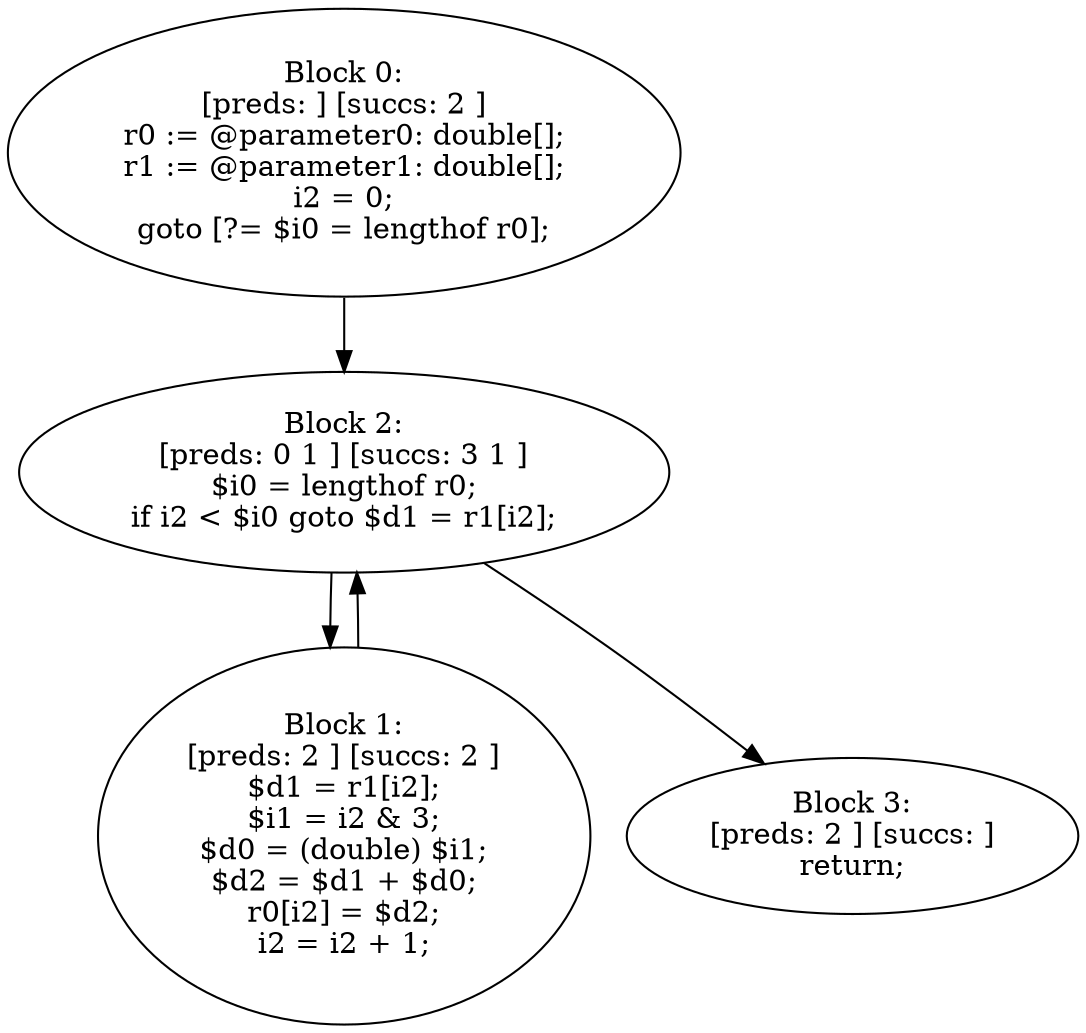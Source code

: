 digraph "unitGraph" {
    "Block 0:
[preds: ] [succs: 2 ]
r0 := @parameter0: double[];
r1 := @parameter1: double[];
i2 = 0;
goto [?= $i0 = lengthof r0];
"
    "Block 1:
[preds: 2 ] [succs: 2 ]
$d1 = r1[i2];
$i1 = i2 & 3;
$d0 = (double) $i1;
$d2 = $d1 + $d0;
r0[i2] = $d2;
i2 = i2 + 1;
"
    "Block 2:
[preds: 0 1 ] [succs: 3 1 ]
$i0 = lengthof r0;
if i2 < $i0 goto $d1 = r1[i2];
"
    "Block 3:
[preds: 2 ] [succs: ]
return;
"
    "Block 0:
[preds: ] [succs: 2 ]
r0 := @parameter0: double[];
r1 := @parameter1: double[];
i2 = 0;
goto [?= $i0 = lengthof r0];
"->"Block 2:
[preds: 0 1 ] [succs: 3 1 ]
$i0 = lengthof r0;
if i2 < $i0 goto $d1 = r1[i2];
";
    "Block 1:
[preds: 2 ] [succs: 2 ]
$d1 = r1[i2];
$i1 = i2 & 3;
$d0 = (double) $i1;
$d2 = $d1 + $d0;
r0[i2] = $d2;
i2 = i2 + 1;
"->"Block 2:
[preds: 0 1 ] [succs: 3 1 ]
$i0 = lengthof r0;
if i2 < $i0 goto $d1 = r1[i2];
";
    "Block 2:
[preds: 0 1 ] [succs: 3 1 ]
$i0 = lengthof r0;
if i2 < $i0 goto $d1 = r1[i2];
"->"Block 3:
[preds: 2 ] [succs: ]
return;
";
    "Block 2:
[preds: 0 1 ] [succs: 3 1 ]
$i0 = lengthof r0;
if i2 < $i0 goto $d1 = r1[i2];
"->"Block 1:
[preds: 2 ] [succs: 2 ]
$d1 = r1[i2];
$i1 = i2 & 3;
$d0 = (double) $i1;
$d2 = $d1 + $d0;
r0[i2] = $d2;
i2 = i2 + 1;
";
}
